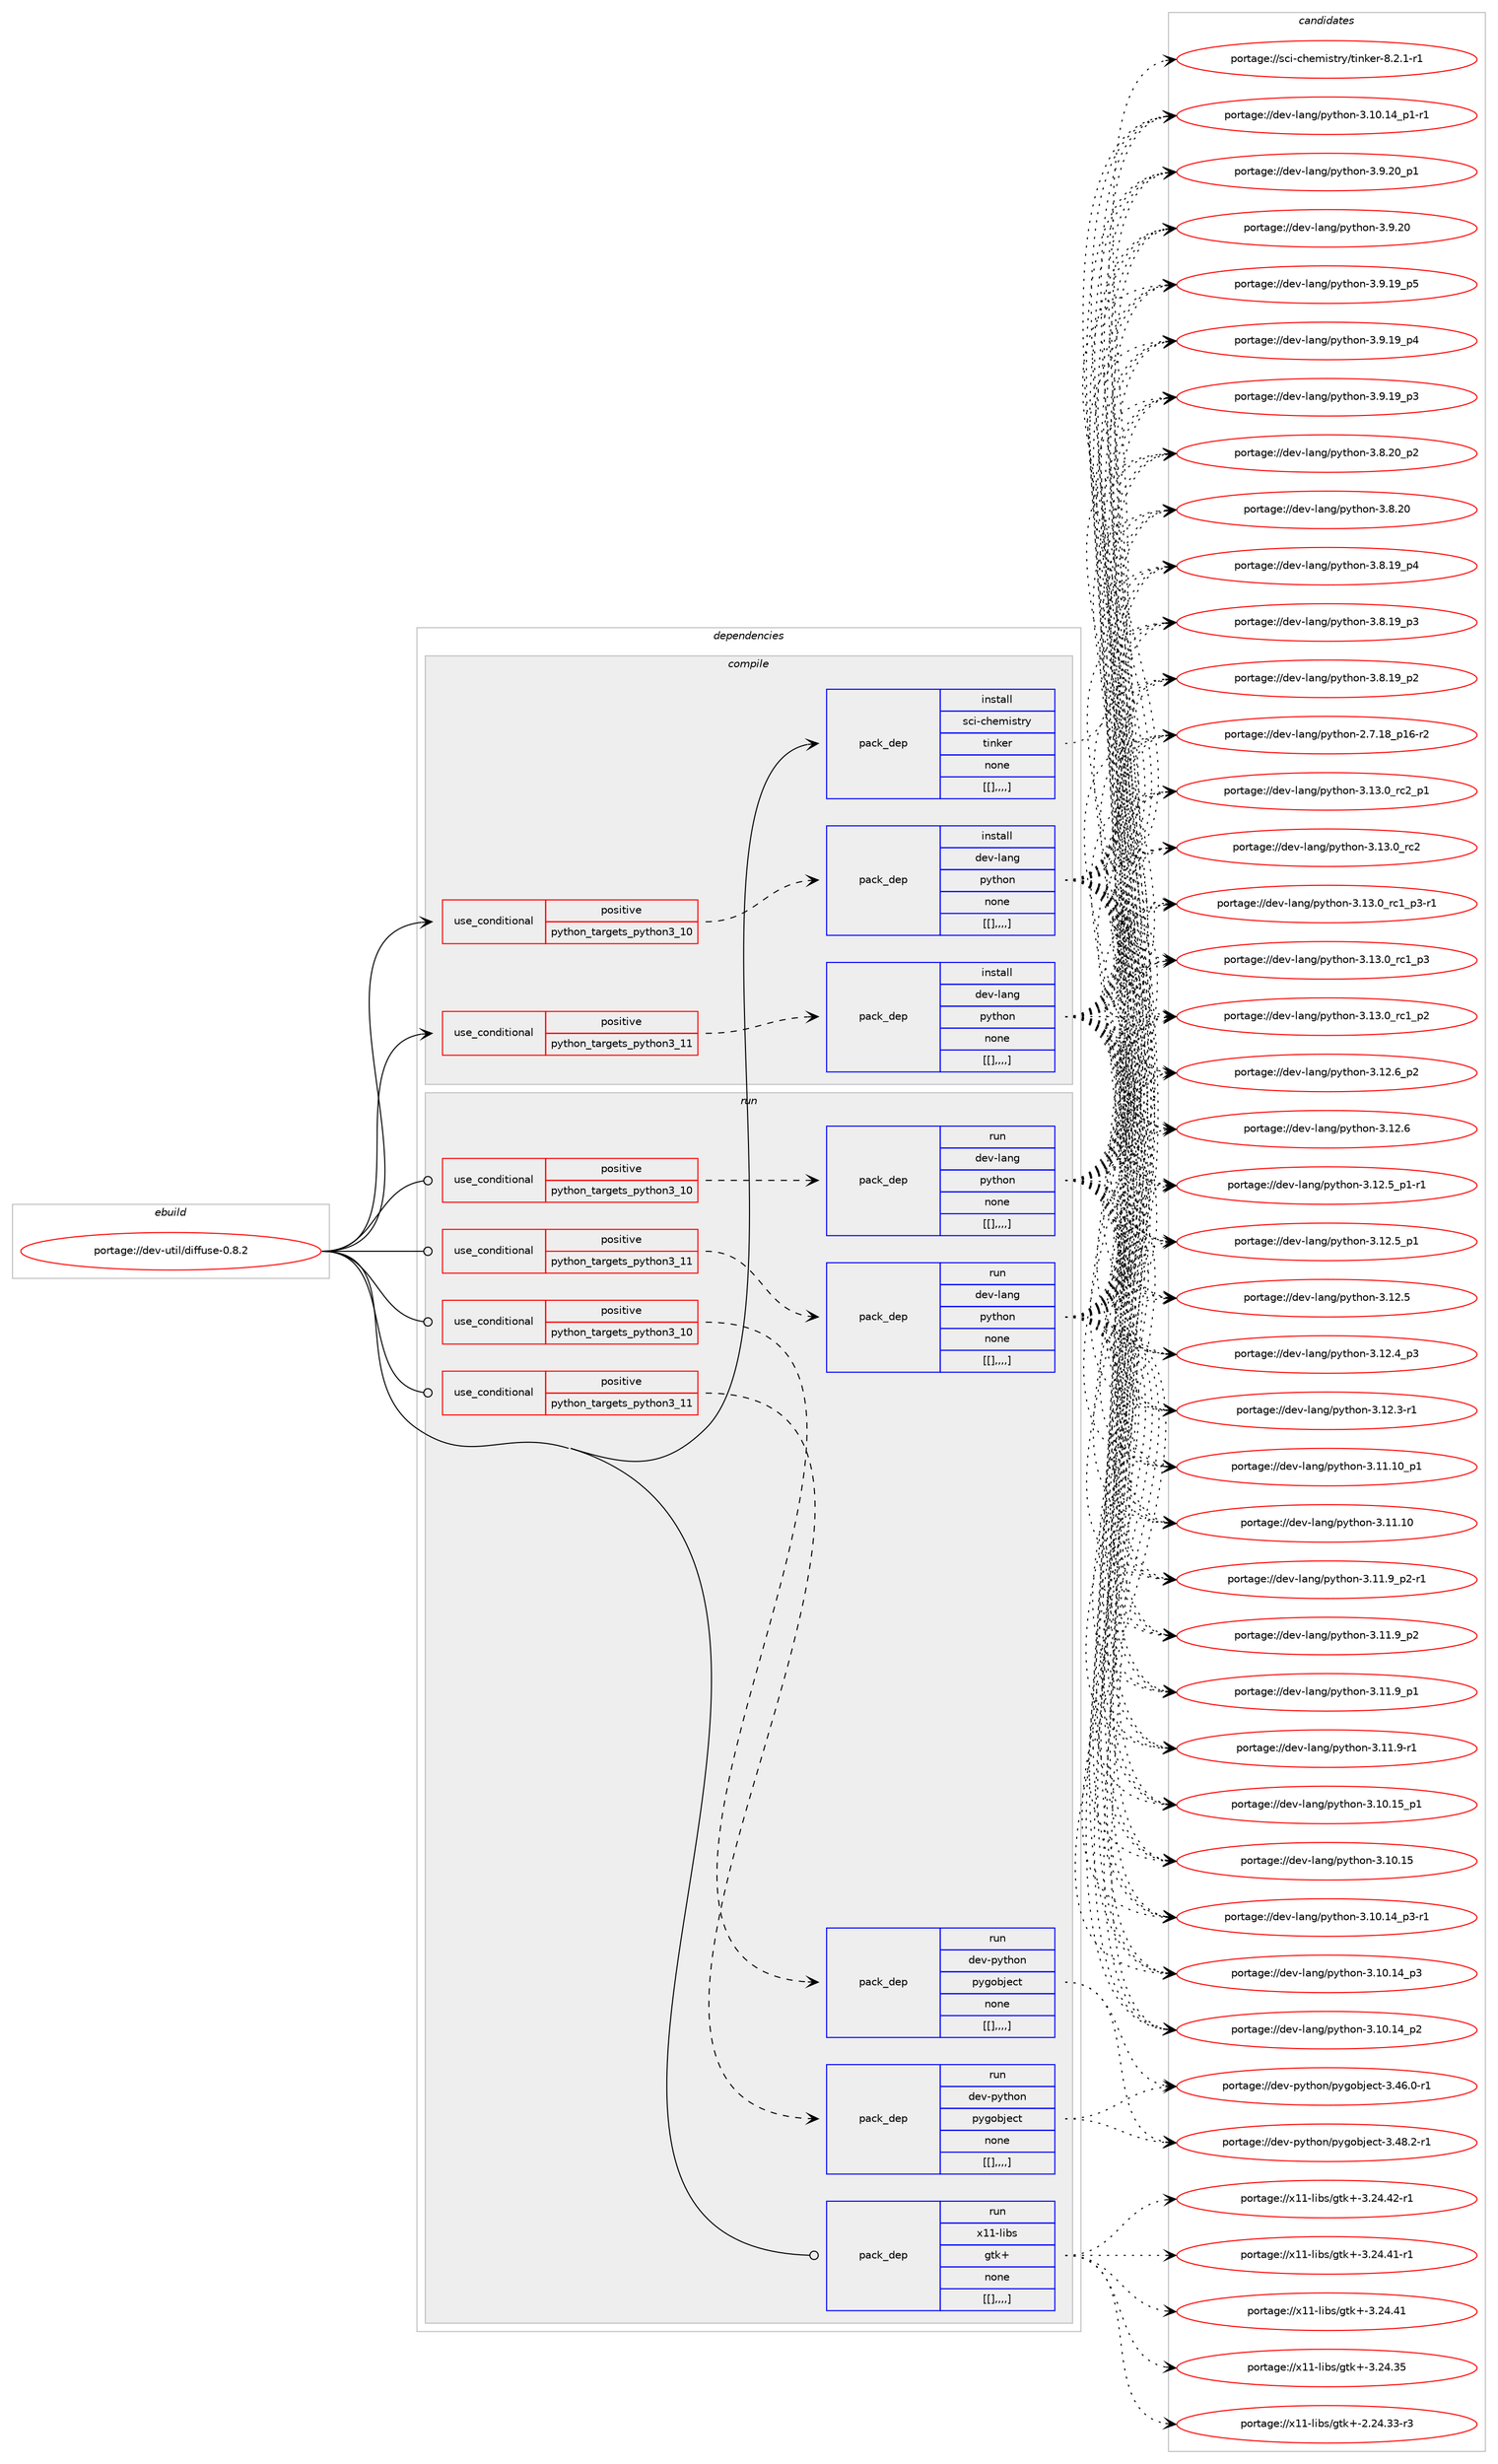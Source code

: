 digraph prolog {

# *************
# Graph options
# *************

newrank=true;
concentrate=true;
compound=true;
graph [rankdir=LR,fontname=Helvetica,fontsize=10,ranksep=1.5];#, ranksep=2.5, nodesep=0.2];
edge  [arrowhead=vee];
node  [fontname=Helvetica,fontsize=10];

# **********
# The ebuild
# **********

subgraph cluster_leftcol {
color=gray;
label=<<i>ebuild</i>>;
id [label="portage://dev-util/diffuse-0.8.2", color=red, width=4, href="../dev-util/diffuse-0.8.2.svg"];
}

# ****************
# The dependencies
# ****************

subgraph cluster_midcol {
color=gray;
label=<<i>dependencies</i>>;
subgraph cluster_compile {
fillcolor="#eeeeee";
style=filled;
label=<<i>compile</i>>;
subgraph cond62919 {
dependency219249 [label=<<TABLE BORDER="0" CELLBORDER="1" CELLSPACING="0" CELLPADDING="4"><TR><TD ROWSPAN="3" CELLPADDING="10">use_conditional</TD></TR><TR><TD>positive</TD></TR><TR><TD>python_targets_python3_10</TD></TR></TABLE>>, shape=none, color=red];
subgraph pack154927 {
dependency219250 [label=<<TABLE BORDER="0" CELLBORDER="1" CELLSPACING="0" CELLPADDING="4" WIDTH="220"><TR><TD ROWSPAN="6" CELLPADDING="30">pack_dep</TD></TR><TR><TD WIDTH="110">install</TD></TR><TR><TD>dev-lang</TD></TR><TR><TD>python</TD></TR><TR><TD>none</TD></TR><TR><TD>[[],,,,]</TD></TR></TABLE>>, shape=none, color=blue];
}
dependency219249:e -> dependency219250:w [weight=20,style="dashed",arrowhead="vee"];
}
id:e -> dependency219249:w [weight=20,style="solid",arrowhead="vee"];
subgraph cond62920 {
dependency219251 [label=<<TABLE BORDER="0" CELLBORDER="1" CELLSPACING="0" CELLPADDING="4"><TR><TD ROWSPAN="3" CELLPADDING="10">use_conditional</TD></TR><TR><TD>positive</TD></TR><TR><TD>python_targets_python3_11</TD></TR></TABLE>>, shape=none, color=red];
subgraph pack154928 {
dependency219252 [label=<<TABLE BORDER="0" CELLBORDER="1" CELLSPACING="0" CELLPADDING="4" WIDTH="220"><TR><TD ROWSPAN="6" CELLPADDING="30">pack_dep</TD></TR><TR><TD WIDTH="110">install</TD></TR><TR><TD>dev-lang</TD></TR><TR><TD>python</TD></TR><TR><TD>none</TD></TR><TR><TD>[[],,,,]</TD></TR></TABLE>>, shape=none, color=blue];
}
dependency219251:e -> dependency219252:w [weight=20,style="dashed",arrowhead="vee"];
}
id:e -> dependency219251:w [weight=20,style="solid",arrowhead="vee"];
subgraph pack154929 {
dependency219253 [label=<<TABLE BORDER="0" CELLBORDER="1" CELLSPACING="0" CELLPADDING="4" WIDTH="220"><TR><TD ROWSPAN="6" CELLPADDING="30">pack_dep</TD></TR><TR><TD WIDTH="110">install</TD></TR><TR><TD>sci-chemistry</TD></TR><TR><TD>tinker</TD></TR><TR><TD>none</TD></TR><TR><TD>[[],,,,]</TD></TR></TABLE>>, shape=none, color=blue];
}
id:e -> dependency219253:w [weight=20,style="solid",arrowhead="vee"];
}
subgraph cluster_compileandrun {
fillcolor="#eeeeee";
style=filled;
label=<<i>compile and run</i>>;
}
subgraph cluster_run {
fillcolor="#eeeeee";
style=filled;
label=<<i>run</i>>;
subgraph cond62921 {
dependency219254 [label=<<TABLE BORDER="0" CELLBORDER="1" CELLSPACING="0" CELLPADDING="4"><TR><TD ROWSPAN="3" CELLPADDING="10">use_conditional</TD></TR><TR><TD>positive</TD></TR><TR><TD>python_targets_python3_10</TD></TR></TABLE>>, shape=none, color=red];
subgraph pack154930 {
dependency219255 [label=<<TABLE BORDER="0" CELLBORDER="1" CELLSPACING="0" CELLPADDING="4" WIDTH="220"><TR><TD ROWSPAN="6" CELLPADDING="30">pack_dep</TD></TR><TR><TD WIDTH="110">run</TD></TR><TR><TD>dev-lang</TD></TR><TR><TD>python</TD></TR><TR><TD>none</TD></TR><TR><TD>[[],,,,]</TD></TR></TABLE>>, shape=none, color=blue];
}
dependency219254:e -> dependency219255:w [weight=20,style="dashed",arrowhead="vee"];
}
id:e -> dependency219254:w [weight=20,style="solid",arrowhead="odot"];
subgraph cond62922 {
dependency219256 [label=<<TABLE BORDER="0" CELLBORDER="1" CELLSPACING="0" CELLPADDING="4"><TR><TD ROWSPAN="3" CELLPADDING="10">use_conditional</TD></TR><TR><TD>positive</TD></TR><TR><TD>python_targets_python3_10</TD></TR></TABLE>>, shape=none, color=red];
subgraph pack154931 {
dependency219257 [label=<<TABLE BORDER="0" CELLBORDER="1" CELLSPACING="0" CELLPADDING="4" WIDTH="220"><TR><TD ROWSPAN="6" CELLPADDING="30">pack_dep</TD></TR><TR><TD WIDTH="110">run</TD></TR><TR><TD>dev-python</TD></TR><TR><TD>pygobject</TD></TR><TR><TD>none</TD></TR><TR><TD>[[],,,,]</TD></TR></TABLE>>, shape=none, color=blue];
}
dependency219256:e -> dependency219257:w [weight=20,style="dashed",arrowhead="vee"];
}
id:e -> dependency219256:w [weight=20,style="solid",arrowhead="odot"];
subgraph cond62923 {
dependency219258 [label=<<TABLE BORDER="0" CELLBORDER="1" CELLSPACING="0" CELLPADDING="4"><TR><TD ROWSPAN="3" CELLPADDING="10">use_conditional</TD></TR><TR><TD>positive</TD></TR><TR><TD>python_targets_python3_11</TD></TR></TABLE>>, shape=none, color=red];
subgraph pack154932 {
dependency219259 [label=<<TABLE BORDER="0" CELLBORDER="1" CELLSPACING="0" CELLPADDING="4" WIDTH="220"><TR><TD ROWSPAN="6" CELLPADDING="30">pack_dep</TD></TR><TR><TD WIDTH="110">run</TD></TR><TR><TD>dev-lang</TD></TR><TR><TD>python</TD></TR><TR><TD>none</TD></TR><TR><TD>[[],,,,]</TD></TR></TABLE>>, shape=none, color=blue];
}
dependency219258:e -> dependency219259:w [weight=20,style="dashed",arrowhead="vee"];
}
id:e -> dependency219258:w [weight=20,style="solid",arrowhead="odot"];
subgraph cond62924 {
dependency219260 [label=<<TABLE BORDER="0" CELLBORDER="1" CELLSPACING="0" CELLPADDING="4"><TR><TD ROWSPAN="3" CELLPADDING="10">use_conditional</TD></TR><TR><TD>positive</TD></TR><TR><TD>python_targets_python3_11</TD></TR></TABLE>>, shape=none, color=red];
subgraph pack154933 {
dependency219261 [label=<<TABLE BORDER="0" CELLBORDER="1" CELLSPACING="0" CELLPADDING="4" WIDTH="220"><TR><TD ROWSPAN="6" CELLPADDING="30">pack_dep</TD></TR><TR><TD WIDTH="110">run</TD></TR><TR><TD>dev-python</TD></TR><TR><TD>pygobject</TD></TR><TR><TD>none</TD></TR><TR><TD>[[],,,,]</TD></TR></TABLE>>, shape=none, color=blue];
}
dependency219260:e -> dependency219261:w [weight=20,style="dashed",arrowhead="vee"];
}
id:e -> dependency219260:w [weight=20,style="solid",arrowhead="odot"];
subgraph pack154934 {
dependency219262 [label=<<TABLE BORDER="0" CELLBORDER="1" CELLSPACING="0" CELLPADDING="4" WIDTH="220"><TR><TD ROWSPAN="6" CELLPADDING="30">pack_dep</TD></TR><TR><TD WIDTH="110">run</TD></TR><TR><TD>x11-libs</TD></TR><TR><TD>gtk+</TD></TR><TR><TD>none</TD></TR><TR><TD>[[],,,,]</TD></TR></TABLE>>, shape=none, color=blue];
}
id:e -> dependency219262:w [weight=20,style="solid",arrowhead="odot"];
}
}

# **************
# The candidates
# **************

subgraph cluster_choices {
rank=same;
color=gray;
label=<<i>candidates</i>>;

subgraph choice154927 {
color=black;
nodesep=1;
choice100101118451089711010347112121116104111110455146495146489511499509511249 [label="portage://dev-lang/python-3.13.0_rc2_p1", color=red, width=4,href="../dev-lang/python-3.13.0_rc2_p1.svg"];
choice10010111845108971101034711212111610411111045514649514648951149950 [label="portage://dev-lang/python-3.13.0_rc2", color=red, width=4,href="../dev-lang/python-3.13.0_rc2.svg"];
choice1001011184510897110103471121211161041111104551464951464895114994995112514511449 [label="portage://dev-lang/python-3.13.0_rc1_p3-r1", color=red, width=4,href="../dev-lang/python-3.13.0_rc1_p3-r1.svg"];
choice100101118451089711010347112121116104111110455146495146489511499499511251 [label="portage://dev-lang/python-3.13.0_rc1_p3", color=red, width=4,href="../dev-lang/python-3.13.0_rc1_p3.svg"];
choice100101118451089711010347112121116104111110455146495146489511499499511250 [label="portage://dev-lang/python-3.13.0_rc1_p2", color=red, width=4,href="../dev-lang/python-3.13.0_rc1_p2.svg"];
choice100101118451089711010347112121116104111110455146495046549511250 [label="portage://dev-lang/python-3.12.6_p2", color=red, width=4,href="../dev-lang/python-3.12.6_p2.svg"];
choice10010111845108971101034711212111610411111045514649504654 [label="portage://dev-lang/python-3.12.6", color=red, width=4,href="../dev-lang/python-3.12.6.svg"];
choice1001011184510897110103471121211161041111104551464950465395112494511449 [label="portage://dev-lang/python-3.12.5_p1-r1", color=red, width=4,href="../dev-lang/python-3.12.5_p1-r1.svg"];
choice100101118451089711010347112121116104111110455146495046539511249 [label="portage://dev-lang/python-3.12.5_p1", color=red, width=4,href="../dev-lang/python-3.12.5_p1.svg"];
choice10010111845108971101034711212111610411111045514649504653 [label="portage://dev-lang/python-3.12.5", color=red, width=4,href="../dev-lang/python-3.12.5.svg"];
choice100101118451089711010347112121116104111110455146495046529511251 [label="portage://dev-lang/python-3.12.4_p3", color=red, width=4,href="../dev-lang/python-3.12.4_p3.svg"];
choice100101118451089711010347112121116104111110455146495046514511449 [label="portage://dev-lang/python-3.12.3-r1", color=red, width=4,href="../dev-lang/python-3.12.3-r1.svg"];
choice10010111845108971101034711212111610411111045514649494649489511249 [label="portage://dev-lang/python-3.11.10_p1", color=red, width=4,href="../dev-lang/python-3.11.10_p1.svg"];
choice1001011184510897110103471121211161041111104551464949464948 [label="portage://dev-lang/python-3.11.10", color=red, width=4,href="../dev-lang/python-3.11.10.svg"];
choice1001011184510897110103471121211161041111104551464949465795112504511449 [label="portage://dev-lang/python-3.11.9_p2-r1", color=red, width=4,href="../dev-lang/python-3.11.9_p2-r1.svg"];
choice100101118451089711010347112121116104111110455146494946579511250 [label="portage://dev-lang/python-3.11.9_p2", color=red, width=4,href="../dev-lang/python-3.11.9_p2.svg"];
choice100101118451089711010347112121116104111110455146494946579511249 [label="portage://dev-lang/python-3.11.9_p1", color=red, width=4,href="../dev-lang/python-3.11.9_p1.svg"];
choice100101118451089711010347112121116104111110455146494946574511449 [label="portage://dev-lang/python-3.11.9-r1", color=red, width=4,href="../dev-lang/python-3.11.9-r1.svg"];
choice10010111845108971101034711212111610411111045514649484649539511249 [label="portage://dev-lang/python-3.10.15_p1", color=red, width=4,href="../dev-lang/python-3.10.15_p1.svg"];
choice1001011184510897110103471121211161041111104551464948464953 [label="portage://dev-lang/python-3.10.15", color=red, width=4,href="../dev-lang/python-3.10.15.svg"];
choice100101118451089711010347112121116104111110455146494846495295112514511449 [label="portage://dev-lang/python-3.10.14_p3-r1", color=red, width=4,href="../dev-lang/python-3.10.14_p3-r1.svg"];
choice10010111845108971101034711212111610411111045514649484649529511251 [label="portage://dev-lang/python-3.10.14_p3", color=red, width=4,href="../dev-lang/python-3.10.14_p3.svg"];
choice10010111845108971101034711212111610411111045514649484649529511250 [label="portage://dev-lang/python-3.10.14_p2", color=red, width=4,href="../dev-lang/python-3.10.14_p2.svg"];
choice100101118451089711010347112121116104111110455146494846495295112494511449 [label="portage://dev-lang/python-3.10.14_p1-r1", color=red, width=4,href="../dev-lang/python-3.10.14_p1-r1.svg"];
choice100101118451089711010347112121116104111110455146574650489511249 [label="portage://dev-lang/python-3.9.20_p1", color=red, width=4,href="../dev-lang/python-3.9.20_p1.svg"];
choice10010111845108971101034711212111610411111045514657465048 [label="portage://dev-lang/python-3.9.20", color=red, width=4,href="../dev-lang/python-3.9.20.svg"];
choice100101118451089711010347112121116104111110455146574649579511253 [label="portage://dev-lang/python-3.9.19_p5", color=red, width=4,href="../dev-lang/python-3.9.19_p5.svg"];
choice100101118451089711010347112121116104111110455146574649579511252 [label="portage://dev-lang/python-3.9.19_p4", color=red, width=4,href="../dev-lang/python-3.9.19_p4.svg"];
choice100101118451089711010347112121116104111110455146574649579511251 [label="portage://dev-lang/python-3.9.19_p3", color=red, width=4,href="../dev-lang/python-3.9.19_p3.svg"];
choice100101118451089711010347112121116104111110455146564650489511250 [label="portage://dev-lang/python-3.8.20_p2", color=red, width=4,href="../dev-lang/python-3.8.20_p2.svg"];
choice10010111845108971101034711212111610411111045514656465048 [label="portage://dev-lang/python-3.8.20", color=red, width=4,href="../dev-lang/python-3.8.20.svg"];
choice100101118451089711010347112121116104111110455146564649579511252 [label="portage://dev-lang/python-3.8.19_p4", color=red, width=4,href="../dev-lang/python-3.8.19_p4.svg"];
choice100101118451089711010347112121116104111110455146564649579511251 [label="portage://dev-lang/python-3.8.19_p3", color=red, width=4,href="../dev-lang/python-3.8.19_p3.svg"];
choice100101118451089711010347112121116104111110455146564649579511250 [label="portage://dev-lang/python-3.8.19_p2", color=red, width=4,href="../dev-lang/python-3.8.19_p2.svg"];
choice100101118451089711010347112121116104111110455046554649569511249544511450 [label="portage://dev-lang/python-2.7.18_p16-r2", color=red, width=4,href="../dev-lang/python-2.7.18_p16-r2.svg"];
dependency219250:e -> choice100101118451089711010347112121116104111110455146495146489511499509511249:w [style=dotted,weight="100"];
dependency219250:e -> choice10010111845108971101034711212111610411111045514649514648951149950:w [style=dotted,weight="100"];
dependency219250:e -> choice1001011184510897110103471121211161041111104551464951464895114994995112514511449:w [style=dotted,weight="100"];
dependency219250:e -> choice100101118451089711010347112121116104111110455146495146489511499499511251:w [style=dotted,weight="100"];
dependency219250:e -> choice100101118451089711010347112121116104111110455146495146489511499499511250:w [style=dotted,weight="100"];
dependency219250:e -> choice100101118451089711010347112121116104111110455146495046549511250:w [style=dotted,weight="100"];
dependency219250:e -> choice10010111845108971101034711212111610411111045514649504654:w [style=dotted,weight="100"];
dependency219250:e -> choice1001011184510897110103471121211161041111104551464950465395112494511449:w [style=dotted,weight="100"];
dependency219250:e -> choice100101118451089711010347112121116104111110455146495046539511249:w [style=dotted,weight="100"];
dependency219250:e -> choice10010111845108971101034711212111610411111045514649504653:w [style=dotted,weight="100"];
dependency219250:e -> choice100101118451089711010347112121116104111110455146495046529511251:w [style=dotted,weight="100"];
dependency219250:e -> choice100101118451089711010347112121116104111110455146495046514511449:w [style=dotted,weight="100"];
dependency219250:e -> choice10010111845108971101034711212111610411111045514649494649489511249:w [style=dotted,weight="100"];
dependency219250:e -> choice1001011184510897110103471121211161041111104551464949464948:w [style=dotted,weight="100"];
dependency219250:e -> choice1001011184510897110103471121211161041111104551464949465795112504511449:w [style=dotted,weight="100"];
dependency219250:e -> choice100101118451089711010347112121116104111110455146494946579511250:w [style=dotted,weight="100"];
dependency219250:e -> choice100101118451089711010347112121116104111110455146494946579511249:w [style=dotted,weight="100"];
dependency219250:e -> choice100101118451089711010347112121116104111110455146494946574511449:w [style=dotted,weight="100"];
dependency219250:e -> choice10010111845108971101034711212111610411111045514649484649539511249:w [style=dotted,weight="100"];
dependency219250:e -> choice1001011184510897110103471121211161041111104551464948464953:w [style=dotted,weight="100"];
dependency219250:e -> choice100101118451089711010347112121116104111110455146494846495295112514511449:w [style=dotted,weight="100"];
dependency219250:e -> choice10010111845108971101034711212111610411111045514649484649529511251:w [style=dotted,weight="100"];
dependency219250:e -> choice10010111845108971101034711212111610411111045514649484649529511250:w [style=dotted,weight="100"];
dependency219250:e -> choice100101118451089711010347112121116104111110455146494846495295112494511449:w [style=dotted,weight="100"];
dependency219250:e -> choice100101118451089711010347112121116104111110455146574650489511249:w [style=dotted,weight="100"];
dependency219250:e -> choice10010111845108971101034711212111610411111045514657465048:w [style=dotted,weight="100"];
dependency219250:e -> choice100101118451089711010347112121116104111110455146574649579511253:w [style=dotted,weight="100"];
dependency219250:e -> choice100101118451089711010347112121116104111110455146574649579511252:w [style=dotted,weight="100"];
dependency219250:e -> choice100101118451089711010347112121116104111110455146574649579511251:w [style=dotted,weight="100"];
dependency219250:e -> choice100101118451089711010347112121116104111110455146564650489511250:w [style=dotted,weight="100"];
dependency219250:e -> choice10010111845108971101034711212111610411111045514656465048:w [style=dotted,weight="100"];
dependency219250:e -> choice100101118451089711010347112121116104111110455146564649579511252:w [style=dotted,weight="100"];
dependency219250:e -> choice100101118451089711010347112121116104111110455146564649579511251:w [style=dotted,weight="100"];
dependency219250:e -> choice100101118451089711010347112121116104111110455146564649579511250:w [style=dotted,weight="100"];
dependency219250:e -> choice100101118451089711010347112121116104111110455046554649569511249544511450:w [style=dotted,weight="100"];
}
subgraph choice154928 {
color=black;
nodesep=1;
choice100101118451089711010347112121116104111110455146495146489511499509511249 [label="portage://dev-lang/python-3.13.0_rc2_p1", color=red, width=4,href="../dev-lang/python-3.13.0_rc2_p1.svg"];
choice10010111845108971101034711212111610411111045514649514648951149950 [label="portage://dev-lang/python-3.13.0_rc2", color=red, width=4,href="../dev-lang/python-3.13.0_rc2.svg"];
choice1001011184510897110103471121211161041111104551464951464895114994995112514511449 [label="portage://dev-lang/python-3.13.0_rc1_p3-r1", color=red, width=4,href="../dev-lang/python-3.13.0_rc1_p3-r1.svg"];
choice100101118451089711010347112121116104111110455146495146489511499499511251 [label="portage://dev-lang/python-3.13.0_rc1_p3", color=red, width=4,href="../dev-lang/python-3.13.0_rc1_p3.svg"];
choice100101118451089711010347112121116104111110455146495146489511499499511250 [label="portage://dev-lang/python-3.13.0_rc1_p2", color=red, width=4,href="../dev-lang/python-3.13.0_rc1_p2.svg"];
choice100101118451089711010347112121116104111110455146495046549511250 [label="portage://dev-lang/python-3.12.6_p2", color=red, width=4,href="../dev-lang/python-3.12.6_p2.svg"];
choice10010111845108971101034711212111610411111045514649504654 [label="portage://dev-lang/python-3.12.6", color=red, width=4,href="../dev-lang/python-3.12.6.svg"];
choice1001011184510897110103471121211161041111104551464950465395112494511449 [label="portage://dev-lang/python-3.12.5_p1-r1", color=red, width=4,href="../dev-lang/python-3.12.5_p1-r1.svg"];
choice100101118451089711010347112121116104111110455146495046539511249 [label="portage://dev-lang/python-3.12.5_p1", color=red, width=4,href="../dev-lang/python-3.12.5_p1.svg"];
choice10010111845108971101034711212111610411111045514649504653 [label="portage://dev-lang/python-3.12.5", color=red, width=4,href="../dev-lang/python-3.12.5.svg"];
choice100101118451089711010347112121116104111110455146495046529511251 [label="portage://dev-lang/python-3.12.4_p3", color=red, width=4,href="../dev-lang/python-3.12.4_p3.svg"];
choice100101118451089711010347112121116104111110455146495046514511449 [label="portage://dev-lang/python-3.12.3-r1", color=red, width=4,href="../dev-lang/python-3.12.3-r1.svg"];
choice10010111845108971101034711212111610411111045514649494649489511249 [label="portage://dev-lang/python-3.11.10_p1", color=red, width=4,href="../dev-lang/python-3.11.10_p1.svg"];
choice1001011184510897110103471121211161041111104551464949464948 [label="portage://dev-lang/python-3.11.10", color=red, width=4,href="../dev-lang/python-3.11.10.svg"];
choice1001011184510897110103471121211161041111104551464949465795112504511449 [label="portage://dev-lang/python-3.11.9_p2-r1", color=red, width=4,href="../dev-lang/python-3.11.9_p2-r1.svg"];
choice100101118451089711010347112121116104111110455146494946579511250 [label="portage://dev-lang/python-3.11.9_p2", color=red, width=4,href="../dev-lang/python-3.11.9_p2.svg"];
choice100101118451089711010347112121116104111110455146494946579511249 [label="portage://dev-lang/python-3.11.9_p1", color=red, width=4,href="../dev-lang/python-3.11.9_p1.svg"];
choice100101118451089711010347112121116104111110455146494946574511449 [label="portage://dev-lang/python-3.11.9-r1", color=red, width=4,href="../dev-lang/python-3.11.9-r1.svg"];
choice10010111845108971101034711212111610411111045514649484649539511249 [label="portage://dev-lang/python-3.10.15_p1", color=red, width=4,href="../dev-lang/python-3.10.15_p1.svg"];
choice1001011184510897110103471121211161041111104551464948464953 [label="portage://dev-lang/python-3.10.15", color=red, width=4,href="../dev-lang/python-3.10.15.svg"];
choice100101118451089711010347112121116104111110455146494846495295112514511449 [label="portage://dev-lang/python-3.10.14_p3-r1", color=red, width=4,href="../dev-lang/python-3.10.14_p3-r1.svg"];
choice10010111845108971101034711212111610411111045514649484649529511251 [label="portage://dev-lang/python-3.10.14_p3", color=red, width=4,href="../dev-lang/python-3.10.14_p3.svg"];
choice10010111845108971101034711212111610411111045514649484649529511250 [label="portage://dev-lang/python-3.10.14_p2", color=red, width=4,href="../dev-lang/python-3.10.14_p2.svg"];
choice100101118451089711010347112121116104111110455146494846495295112494511449 [label="portage://dev-lang/python-3.10.14_p1-r1", color=red, width=4,href="../dev-lang/python-3.10.14_p1-r1.svg"];
choice100101118451089711010347112121116104111110455146574650489511249 [label="portage://dev-lang/python-3.9.20_p1", color=red, width=4,href="../dev-lang/python-3.9.20_p1.svg"];
choice10010111845108971101034711212111610411111045514657465048 [label="portage://dev-lang/python-3.9.20", color=red, width=4,href="../dev-lang/python-3.9.20.svg"];
choice100101118451089711010347112121116104111110455146574649579511253 [label="portage://dev-lang/python-3.9.19_p5", color=red, width=4,href="../dev-lang/python-3.9.19_p5.svg"];
choice100101118451089711010347112121116104111110455146574649579511252 [label="portage://dev-lang/python-3.9.19_p4", color=red, width=4,href="../dev-lang/python-3.9.19_p4.svg"];
choice100101118451089711010347112121116104111110455146574649579511251 [label="portage://dev-lang/python-3.9.19_p3", color=red, width=4,href="../dev-lang/python-3.9.19_p3.svg"];
choice100101118451089711010347112121116104111110455146564650489511250 [label="portage://dev-lang/python-3.8.20_p2", color=red, width=4,href="../dev-lang/python-3.8.20_p2.svg"];
choice10010111845108971101034711212111610411111045514656465048 [label="portage://dev-lang/python-3.8.20", color=red, width=4,href="../dev-lang/python-3.8.20.svg"];
choice100101118451089711010347112121116104111110455146564649579511252 [label="portage://dev-lang/python-3.8.19_p4", color=red, width=4,href="../dev-lang/python-3.8.19_p4.svg"];
choice100101118451089711010347112121116104111110455146564649579511251 [label="portage://dev-lang/python-3.8.19_p3", color=red, width=4,href="../dev-lang/python-3.8.19_p3.svg"];
choice100101118451089711010347112121116104111110455146564649579511250 [label="portage://dev-lang/python-3.8.19_p2", color=red, width=4,href="../dev-lang/python-3.8.19_p2.svg"];
choice100101118451089711010347112121116104111110455046554649569511249544511450 [label="portage://dev-lang/python-2.7.18_p16-r2", color=red, width=4,href="../dev-lang/python-2.7.18_p16-r2.svg"];
dependency219252:e -> choice100101118451089711010347112121116104111110455146495146489511499509511249:w [style=dotted,weight="100"];
dependency219252:e -> choice10010111845108971101034711212111610411111045514649514648951149950:w [style=dotted,weight="100"];
dependency219252:e -> choice1001011184510897110103471121211161041111104551464951464895114994995112514511449:w [style=dotted,weight="100"];
dependency219252:e -> choice100101118451089711010347112121116104111110455146495146489511499499511251:w [style=dotted,weight="100"];
dependency219252:e -> choice100101118451089711010347112121116104111110455146495146489511499499511250:w [style=dotted,weight="100"];
dependency219252:e -> choice100101118451089711010347112121116104111110455146495046549511250:w [style=dotted,weight="100"];
dependency219252:e -> choice10010111845108971101034711212111610411111045514649504654:w [style=dotted,weight="100"];
dependency219252:e -> choice1001011184510897110103471121211161041111104551464950465395112494511449:w [style=dotted,weight="100"];
dependency219252:e -> choice100101118451089711010347112121116104111110455146495046539511249:w [style=dotted,weight="100"];
dependency219252:e -> choice10010111845108971101034711212111610411111045514649504653:w [style=dotted,weight="100"];
dependency219252:e -> choice100101118451089711010347112121116104111110455146495046529511251:w [style=dotted,weight="100"];
dependency219252:e -> choice100101118451089711010347112121116104111110455146495046514511449:w [style=dotted,weight="100"];
dependency219252:e -> choice10010111845108971101034711212111610411111045514649494649489511249:w [style=dotted,weight="100"];
dependency219252:e -> choice1001011184510897110103471121211161041111104551464949464948:w [style=dotted,weight="100"];
dependency219252:e -> choice1001011184510897110103471121211161041111104551464949465795112504511449:w [style=dotted,weight="100"];
dependency219252:e -> choice100101118451089711010347112121116104111110455146494946579511250:w [style=dotted,weight="100"];
dependency219252:e -> choice100101118451089711010347112121116104111110455146494946579511249:w [style=dotted,weight="100"];
dependency219252:e -> choice100101118451089711010347112121116104111110455146494946574511449:w [style=dotted,weight="100"];
dependency219252:e -> choice10010111845108971101034711212111610411111045514649484649539511249:w [style=dotted,weight="100"];
dependency219252:e -> choice1001011184510897110103471121211161041111104551464948464953:w [style=dotted,weight="100"];
dependency219252:e -> choice100101118451089711010347112121116104111110455146494846495295112514511449:w [style=dotted,weight="100"];
dependency219252:e -> choice10010111845108971101034711212111610411111045514649484649529511251:w [style=dotted,weight="100"];
dependency219252:e -> choice10010111845108971101034711212111610411111045514649484649529511250:w [style=dotted,weight="100"];
dependency219252:e -> choice100101118451089711010347112121116104111110455146494846495295112494511449:w [style=dotted,weight="100"];
dependency219252:e -> choice100101118451089711010347112121116104111110455146574650489511249:w [style=dotted,weight="100"];
dependency219252:e -> choice10010111845108971101034711212111610411111045514657465048:w [style=dotted,weight="100"];
dependency219252:e -> choice100101118451089711010347112121116104111110455146574649579511253:w [style=dotted,weight="100"];
dependency219252:e -> choice100101118451089711010347112121116104111110455146574649579511252:w [style=dotted,weight="100"];
dependency219252:e -> choice100101118451089711010347112121116104111110455146574649579511251:w [style=dotted,weight="100"];
dependency219252:e -> choice100101118451089711010347112121116104111110455146564650489511250:w [style=dotted,weight="100"];
dependency219252:e -> choice10010111845108971101034711212111610411111045514656465048:w [style=dotted,weight="100"];
dependency219252:e -> choice100101118451089711010347112121116104111110455146564649579511252:w [style=dotted,weight="100"];
dependency219252:e -> choice100101118451089711010347112121116104111110455146564649579511251:w [style=dotted,weight="100"];
dependency219252:e -> choice100101118451089711010347112121116104111110455146564649579511250:w [style=dotted,weight="100"];
dependency219252:e -> choice100101118451089711010347112121116104111110455046554649569511249544511450:w [style=dotted,weight="100"];
}
subgraph choice154929 {
color=black;
nodesep=1;
choice115991054599104101109105115116114121471161051101071011144556465046494511449 [label="portage://sci-chemistry/tinker-8.2.1-r1", color=red, width=4,href="../sci-chemistry/tinker-8.2.1-r1.svg"];
dependency219253:e -> choice115991054599104101109105115116114121471161051101071011144556465046494511449:w [style=dotted,weight="100"];
}
subgraph choice154930 {
color=black;
nodesep=1;
choice100101118451089711010347112121116104111110455146495146489511499509511249 [label="portage://dev-lang/python-3.13.0_rc2_p1", color=red, width=4,href="../dev-lang/python-3.13.0_rc2_p1.svg"];
choice10010111845108971101034711212111610411111045514649514648951149950 [label="portage://dev-lang/python-3.13.0_rc2", color=red, width=4,href="../dev-lang/python-3.13.0_rc2.svg"];
choice1001011184510897110103471121211161041111104551464951464895114994995112514511449 [label="portage://dev-lang/python-3.13.0_rc1_p3-r1", color=red, width=4,href="../dev-lang/python-3.13.0_rc1_p3-r1.svg"];
choice100101118451089711010347112121116104111110455146495146489511499499511251 [label="portage://dev-lang/python-3.13.0_rc1_p3", color=red, width=4,href="../dev-lang/python-3.13.0_rc1_p3.svg"];
choice100101118451089711010347112121116104111110455146495146489511499499511250 [label="portage://dev-lang/python-3.13.0_rc1_p2", color=red, width=4,href="../dev-lang/python-3.13.0_rc1_p2.svg"];
choice100101118451089711010347112121116104111110455146495046549511250 [label="portage://dev-lang/python-3.12.6_p2", color=red, width=4,href="../dev-lang/python-3.12.6_p2.svg"];
choice10010111845108971101034711212111610411111045514649504654 [label="portage://dev-lang/python-3.12.6", color=red, width=4,href="../dev-lang/python-3.12.6.svg"];
choice1001011184510897110103471121211161041111104551464950465395112494511449 [label="portage://dev-lang/python-3.12.5_p1-r1", color=red, width=4,href="../dev-lang/python-3.12.5_p1-r1.svg"];
choice100101118451089711010347112121116104111110455146495046539511249 [label="portage://dev-lang/python-3.12.5_p1", color=red, width=4,href="../dev-lang/python-3.12.5_p1.svg"];
choice10010111845108971101034711212111610411111045514649504653 [label="portage://dev-lang/python-3.12.5", color=red, width=4,href="../dev-lang/python-3.12.5.svg"];
choice100101118451089711010347112121116104111110455146495046529511251 [label="portage://dev-lang/python-3.12.4_p3", color=red, width=4,href="../dev-lang/python-3.12.4_p3.svg"];
choice100101118451089711010347112121116104111110455146495046514511449 [label="portage://dev-lang/python-3.12.3-r1", color=red, width=4,href="../dev-lang/python-3.12.3-r1.svg"];
choice10010111845108971101034711212111610411111045514649494649489511249 [label="portage://dev-lang/python-3.11.10_p1", color=red, width=4,href="../dev-lang/python-3.11.10_p1.svg"];
choice1001011184510897110103471121211161041111104551464949464948 [label="portage://dev-lang/python-3.11.10", color=red, width=4,href="../dev-lang/python-3.11.10.svg"];
choice1001011184510897110103471121211161041111104551464949465795112504511449 [label="portage://dev-lang/python-3.11.9_p2-r1", color=red, width=4,href="../dev-lang/python-3.11.9_p2-r1.svg"];
choice100101118451089711010347112121116104111110455146494946579511250 [label="portage://dev-lang/python-3.11.9_p2", color=red, width=4,href="../dev-lang/python-3.11.9_p2.svg"];
choice100101118451089711010347112121116104111110455146494946579511249 [label="portage://dev-lang/python-3.11.9_p1", color=red, width=4,href="../dev-lang/python-3.11.9_p1.svg"];
choice100101118451089711010347112121116104111110455146494946574511449 [label="portage://dev-lang/python-3.11.9-r1", color=red, width=4,href="../dev-lang/python-3.11.9-r1.svg"];
choice10010111845108971101034711212111610411111045514649484649539511249 [label="portage://dev-lang/python-3.10.15_p1", color=red, width=4,href="../dev-lang/python-3.10.15_p1.svg"];
choice1001011184510897110103471121211161041111104551464948464953 [label="portage://dev-lang/python-3.10.15", color=red, width=4,href="../dev-lang/python-3.10.15.svg"];
choice100101118451089711010347112121116104111110455146494846495295112514511449 [label="portage://dev-lang/python-3.10.14_p3-r1", color=red, width=4,href="../dev-lang/python-3.10.14_p3-r1.svg"];
choice10010111845108971101034711212111610411111045514649484649529511251 [label="portage://dev-lang/python-3.10.14_p3", color=red, width=4,href="../dev-lang/python-3.10.14_p3.svg"];
choice10010111845108971101034711212111610411111045514649484649529511250 [label="portage://dev-lang/python-3.10.14_p2", color=red, width=4,href="../dev-lang/python-3.10.14_p2.svg"];
choice100101118451089711010347112121116104111110455146494846495295112494511449 [label="portage://dev-lang/python-3.10.14_p1-r1", color=red, width=4,href="../dev-lang/python-3.10.14_p1-r1.svg"];
choice100101118451089711010347112121116104111110455146574650489511249 [label="portage://dev-lang/python-3.9.20_p1", color=red, width=4,href="../dev-lang/python-3.9.20_p1.svg"];
choice10010111845108971101034711212111610411111045514657465048 [label="portage://dev-lang/python-3.9.20", color=red, width=4,href="../dev-lang/python-3.9.20.svg"];
choice100101118451089711010347112121116104111110455146574649579511253 [label="portage://dev-lang/python-3.9.19_p5", color=red, width=4,href="../dev-lang/python-3.9.19_p5.svg"];
choice100101118451089711010347112121116104111110455146574649579511252 [label="portage://dev-lang/python-3.9.19_p4", color=red, width=4,href="../dev-lang/python-3.9.19_p4.svg"];
choice100101118451089711010347112121116104111110455146574649579511251 [label="portage://dev-lang/python-3.9.19_p3", color=red, width=4,href="../dev-lang/python-3.9.19_p3.svg"];
choice100101118451089711010347112121116104111110455146564650489511250 [label="portage://dev-lang/python-3.8.20_p2", color=red, width=4,href="../dev-lang/python-3.8.20_p2.svg"];
choice10010111845108971101034711212111610411111045514656465048 [label="portage://dev-lang/python-3.8.20", color=red, width=4,href="../dev-lang/python-3.8.20.svg"];
choice100101118451089711010347112121116104111110455146564649579511252 [label="portage://dev-lang/python-3.8.19_p4", color=red, width=4,href="../dev-lang/python-3.8.19_p4.svg"];
choice100101118451089711010347112121116104111110455146564649579511251 [label="portage://dev-lang/python-3.8.19_p3", color=red, width=4,href="../dev-lang/python-3.8.19_p3.svg"];
choice100101118451089711010347112121116104111110455146564649579511250 [label="portage://dev-lang/python-3.8.19_p2", color=red, width=4,href="../dev-lang/python-3.8.19_p2.svg"];
choice100101118451089711010347112121116104111110455046554649569511249544511450 [label="portage://dev-lang/python-2.7.18_p16-r2", color=red, width=4,href="../dev-lang/python-2.7.18_p16-r2.svg"];
dependency219255:e -> choice100101118451089711010347112121116104111110455146495146489511499509511249:w [style=dotted,weight="100"];
dependency219255:e -> choice10010111845108971101034711212111610411111045514649514648951149950:w [style=dotted,weight="100"];
dependency219255:e -> choice1001011184510897110103471121211161041111104551464951464895114994995112514511449:w [style=dotted,weight="100"];
dependency219255:e -> choice100101118451089711010347112121116104111110455146495146489511499499511251:w [style=dotted,weight="100"];
dependency219255:e -> choice100101118451089711010347112121116104111110455146495146489511499499511250:w [style=dotted,weight="100"];
dependency219255:e -> choice100101118451089711010347112121116104111110455146495046549511250:w [style=dotted,weight="100"];
dependency219255:e -> choice10010111845108971101034711212111610411111045514649504654:w [style=dotted,weight="100"];
dependency219255:e -> choice1001011184510897110103471121211161041111104551464950465395112494511449:w [style=dotted,weight="100"];
dependency219255:e -> choice100101118451089711010347112121116104111110455146495046539511249:w [style=dotted,weight="100"];
dependency219255:e -> choice10010111845108971101034711212111610411111045514649504653:w [style=dotted,weight="100"];
dependency219255:e -> choice100101118451089711010347112121116104111110455146495046529511251:w [style=dotted,weight="100"];
dependency219255:e -> choice100101118451089711010347112121116104111110455146495046514511449:w [style=dotted,weight="100"];
dependency219255:e -> choice10010111845108971101034711212111610411111045514649494649489511249:w [style=dotted,weight="100"];
dependency219255:e -> choice1001011184510897110103471121211161041111104551464949464948:w [style=dotted,weight="100"];
dependency219255:e -> choice1001011184510897110103471121211161041111104551464949465795112504511449:w [style=dotted,weight="100"];
dependency219255:e -> choice100101118451089711010347112121116104111110455146494946579511250:w [style=dotted,weight="100"];
dependency219255:e -> choice100101118451089711010347112121116104111110455146494946579511249:w [style=dotted,weight="100"];
dependency219255:e -> choice100101118451089711010347112121116104111110455146494946574511449:w [style=dotted,weight="100"];
dependency219255:e -> choice10010111845108971101034711212111610411111045514649484649539511249:w [style=dotted,weight="100"];
dependency219255:e -> choice1001011184510897110103471121211161041111104551464948464953:w [style=dotted,weight="100"];
dependency219255:e -> choice100101118451089711010347112121116104111110455146494846495295112514511449:w [style=dotted,weight="100"];
dependency219255:e -> choice10010111845108971101034711212111610411111045514649484649529511251:w [style=dotted,weight="100"];
dependency219255:e -> choice10010111845108971101034711212111610411111045514649484649529511250:w [style=dotted,weight="100"];
dependency219255:e -> choice100101118451089711010347112121116104111110455146494846495295112494511449:w [style=dotted,weight="100"];
dependency219255:e -> choice100101118451089711010347112121116104111110455146574650489511249:w [style=dotted,weight="100"];
dependency219255:e -> choice10010111845108971101034711212111610411111045514657465048:w [style=dotted,weight="100"];
dependency219255:e -> choice100101118451089711010347112121116104111110455146574649579511253:w [style=dotted,weight="100"];
dependency219255:e -> choice100101118451089711010347112121116104111110455146574649579511252:w [style=dotted,weight="100"];
dependency219255:e -> choice100101118451089711010347112121116104111110455146574649579511251:w [style=dotted,weight="100"];
dependency219255:e -> choice100101118451089711010347112121116104111110455146564650489511250:w [style=dotted,weight="100"];
dependency219255:e -> choice10010111845108971101034711212111610411111045514656465048:w [style=dotted,weight="100"];
dependency219255:e -> choice100101118451089711010347112121116104111110455146564649579511252:w [style=dotted,weight="100"];
dependency219255:e -> choice100101118451089711010347112121116104111110455146564649579511251:w [style=dotted,weight="100"];
dependency219255:e -> choice100101118451089711010347112121116104111110455146564649579511250:w [style=dotted,weight="100"];
dependency219255:e -> choice100101118451089711010347112121116104111110455046554649569511249544511450:w [style=dotted,weight="100"];
}
subgraph choice154931 {
color=black;
nodesep=1;
choice10010111845112121116104111110471121211031119810610199116455146525646504511449 [label="portage://dev-python/pygobject-3.48.2-r1", color=red, width=4,href="../dev-python/pygobject-3.48.2-r1.svg"];
choice10010111845112121116104111110471121211031119810610199116455146525446484511449 [label="portage://dev-python/pygobject-3.46.0-r1", color=red, width=4,href="../dev-python/pygobject-3.46.0-r1.svg"];
dependency219257:e -> choice10010111845112121116104111110471121211031119810610199116455146525646504511449:w [style=dotted,weight="100"];
dependency219257:e -> choice10010111845112121116104111110471121211031119810610199116455146525446484511449:w [style=dotted,weight="100"];
}
subgraph choice154932 {
color=black;
nodesep=1;
choice100101118451089711010347112121116104111110455146495146489511499509511249 [label="portage://dev-lang/python-3.13.0_rc2_p1", color=red, width=4,href="../dev-lang/python-3.13.0_rc2_p1.svg"];
choice10010111845108971101034711212111610411111045514649514648951149950 [label="portage://dev-lang/python-3.13.0_rc2", color=red, width=4,href="../dev-lang/python-3.13.0_rc2.svg"];
choice1001011184510897110103471121211161041111104551464951464895114994995112514511449 [label="portage://dev-lang/python-3.13.0_rc1_p3-r1", color=red, width=4,href="../dev-lang/python-3.13.0_rc1_p3-r1.svg"];
choice100101118451089711010347112121116104111110455146495146489511499499511251 [label="portage://dev-lang/python-3.13.0_rc1_p3", color=red, width=4,href="../dev-lang/python-3.13.0_rc1_p3.svg"];
choice100101118451089711010347112121116104111110455146495146489511499499511250 [label="portage://dev-lang/python-3.13.0_rc1_p2", color=red, width=4,href="../dev-lang/python-3.13.0_rc1_p2.svg"];
choice100101118451089711010347112121116104111110455146495046549511250 [label="portage://dev-lang/python-3.12.6_p2", color=red, width=4,href="../dev-lang/python-3.12.6_p2.svg"];
choice10010111845108971101034711212111610411111045514649504654 [label="portage://dev-lang/python-3.12.6", color=red, width=4,href="../dev-lang/python-3.12.6.svg"];
choice1001011184510897110103471121211161041111104551464950465395112494511449 [label="portage://dev-lang/python-3.12.5_p1-r1", color=red, width=4,href="../dev-lang/python-3.12.5_p1-r1.svg"];
choice100101118451089711010347112121116104111110455146495046539511249 [label="portage://dev-lang/python-3.12.5_p1", color=red, width=4,href="../dev-lang/python-3.12.5_p1.svg"];
choice10010111845108971101034711212111610411111045514649504653 [label="portage://dev-lang/python-3.12.5", color=red, width=4,href="../dev-lang/python-3.12.5.svg"];
choice100101118451089711010347112121116104111110455146495046529511251 [label="portage://dev-lang/python-3.12.4_p3", color=red, width=4,href="../dev-lang/python-3.12.4_p3.svg"];
choice100101118451089711010347112121116104111110455146495046514511449 [label="portage://dev-lang/python-3.12.3-r1", color=red, width=4,href="../dev-lang/python-3.12.3-r1.svg"];
choice10010111845108971101034711212111610411111045514649494649489511249 [label="portage://dev-lang/python-3.11.10_p1", color=red, width=4,href="../dev-lang/python-3.11.10_p1.svg"];
choice1001011184510897110103471121211161041111104551464949464948 [label="portage://dev-lang/python-3.11.10", color=red, width=4,href="../dev-lang/python-3.11.10.svg"];
choice1001011184510897110103471121211161041111104551464949465795112504511449 [label="portage://dev-lang/python-3.11.9_p2-r1", color=red, width=4,href="../dev-lang/python-3.11.9_p2-r1.svg"];
choice100101118451089711010347112121116104111110455146494946579511250 [label="portage://dev-lang/python-3.11.9_p2", color=red, width=4,href="../dev-lang/python-3.11.9_p2.svg"];
choice100101118451089711010347112121116104111110455146494946579511249 [label="portage://dev-lang/python-3.11.9_p1", color=red, width=4,href="../dev-lang/python-3.11.9_p1.svg"];
choice100101118451089711010347112121116104111110455146494946574511449 [label="portage://dev-lang/python-3.11.9-r1", color=red, width=4,href="../dev-lang/python-3.11.9-r1.svg"];
choice10010111845108971101034711212111610411111045514649484649539511249 [label="portage://dev-lang/python-3.10.15_p1", color=red, width=4,href="../dev-lang/python-3.10.15_p1.svg"];
choice1001011184510897110103471121211161041111104551464948464953 [label="portage://dev-lang/python-3.10.15", color=red, width=4,href="../dev-lang/python-3.10.15.svg"];
choice100101118451089711010347112121116104111110455146494846495295112514511449 [label="portage://dev-lang/python-3.10.14_p3-r1", color=red, width=4,href="../dev-lang/python-3.10.14_p3-r1.svg"];
choice10010111845108971101034711212111610411111045514649484649529511251 [label="portage://dev-lang/python-3.10.14_p3", color=red, width=4,href="../dev-lang/python-3.10.14_p3.svg"];
choice10010111845108971101034711212111610411111045514649484649529511250 [label="portage://dev-lang/python-3.10.14_p2", color=red, width=4,href="../dev-lang/python-3.10.14_p2.svg"];
choice100101118451089711010347112121116104111110455146494846495295112494511449 [label="portage://dev-lang/python-3.10.14_p1-r1", color=red, width=4,href="../dev-lang/python-3.10.14_p1-r1.svg"];
choice100101118451089711010347112121116104111110455146574650489511249 [label="portage://dev-lang/python-3.9.20_p1", color=red, width=4,href="../dev-lang/python-3.9.20_p1.svg"];
choice10010111845108971101034711212111610411111045514657465048 [label="portage://dev-lang/python-3.9.20", color=red, width=4,href="../dev-lang/python-3.9.20.svg"];
choice100101118451089711010347112121116104111110455146574649579511253 [label="portage://dev-lang/python-3.9.19_p5", color=red, width=4,href="../dev-lang/python-3.9.19_p5.svg"];
choice100101118451089711010347112121116104111110455146574649579511252 [label="portage://dev-lang/python-3.9.19_p4", color=red, width=4,href="../dev-lang/python-3.9.19_p4.svg"];
choice100101118451089711010347112121116104111110455146574649579511251 [label="portage://dev-lang/python-3.9.19_p3", color=red, width=4,href="../dev-lang/python-3.9.19_p3.svg"];
choice100101118451089711010347112121116104111110455146564650489511250 [label="portage://dev-lang/python-3.8.20_p2", color=red, width=4,href="../dev-lang/python-3.8.20_p2.svg"];
choice10010111845108971101034711212111610411111045514656465048 [label="portage://dev-lang/python-3.8.20", color=red, width=4,href="../dev-lang/python-3.8.20.svg"];
choice100101118451089711010347112121116104111110455146564649579511252 [label="portage://dev-lang/python-3.8.19_p4", color=red, width=4,href="../dev-lang/python-3.8.19_p4.svg"];
choice100101118451089711010347112121116104111110455146564649579511251 [label="portage://dev-lang/python-3.8.19_p3", color=red, width=4,href="../dev-lang/python-3.8.19_p3.svg"];
choice100101118451089711010347112121116104111110455146564649579511250 [label="portage://dev-lang/python-3.8.19_p2", color=red, width=4,href="../dev-lang/python-3.8.19_p2.svg"];
choice100101118451089711010347112121116104111110455046554649569511249544511450 [label="portage://dev-lang/python-2.7.18_p16-r2", color=red, width=4,href="../dev-lang/python-2.7.18_p16-r2.svg"];
dependency219259:e -> choice100101118451089711010347112121116104111110455146495146489511499509511249:w [style=dotted,weight="100"];
dependency219259:e -> choice10010111845108971101034711212111610411111045514649514648951149950:w [style=dotted,weight="100"];
dependency219259:e -> choice1001011184510897110103471121211161041111104551464951464895114994995112514511449:w [style=dotted,weight="100"];
dependency219259:e -> choice100101118451089711010347112121116104111110455146495146489511499499511251:w [style=dotted,weight="100"];
dependency219259:e -> choice100101118451089711010347112121116104111110455146495146489511499499511250:w [style=dotted,weight="100"];
dependency219259:e -> choice100101118451089711010347112121116104111110455146495046549511250:w [style=dotted,weight="100"];
dependency219259:e -> choice10010111845108971101034711212111610411111045514649504654:w [style=dotted,weight="100"];
dependency219259:e -> choice1001011184510897110103471121211161041111104551464950465395112494511449:w [style=dotted,weight="100"];
dependency219259:e -> choice100101118451089711010347112121116104111110455146495046539511249:w [style=dotted,weight="100"];
dependency219259:e -> choice10010111845108971101034711212111610411111045514649504653:w [style=dotted,weight="100"];
dependency219259:e -> choice100101118451089711010347112121116104111110455146495046529511251:w [style=dotted,weight="100"];
dependency219259:e -> choice100101118451089711010347112121116104111110455146495046514511449:w [style=dotted,weight="100"];
dependency219259:e -> choice10010111845108971101034711212111610411111045514649494649489511249:w [style=dotted,weight="100"];
dependency219259:e -> choice1001011184510897110103471121211161041111104551464949464948:w [style=dotted,weight="100"];
dependency219259:e -> choice1001011184510897110103471121211161041111104551464949465795112504511449:w [style=dotted,weight="100"];
dependency219259:e -> choice100101118451089711010347112121116104111110455146494946579511250:w [style=dotted,weight="100"];
dependency219259:e -> choice100101118451089711010347112121116104111110455146494946579511249:w [style=dotted,weight="100"];
dependency219259:e -> choice100101118451089711010347112121116104111110455146494946574511449:w [style=dotted,weight="100"];
dependency219259:e -> choice10010111845108971101034711212111610411111045514649484649539511249:w [style=dotted,weight="100"];
dependency219259:e -> choice1001011184510897110103471121211161041111104551464948464953:w [style=dotted,weight="100"];
dependency219259:e -> choice100101118451089711010347112121116104111110455146494846495295112514511449:w [style=dotted,weight="100"];
dependency219259:e -> choice10010111845108971101034711212111610411111045514649484649529511251:w [style=dotted,weight="100"];
dependency219259:e -> choice10010111845108971101034711212111610411111045514649484649529511250:w [style=dotted,weight="100"];
dependency219259:e -> choice100101118451089711010347112121116104111110455146494846495295112494511449:w [style=dotted,weight="100"];
dependency219259:e -> choice100101118451089711010347112121116104111110455146574650489511249:w [style=dotted,weight="100"];
dependency219259:e -> choice10010111845108971101034711212111610411111045514657465048:w [style=dotted,weight="100"];
dependency219259:e -> choice100101118451089711010347112121116104111110455146574649579511253:w [style=dotted,weight="100"];
dependency219259:e -> choice100101118451089711010347112121116104111110455146574649579511252:w [style=dotted,weight="100"];
dependency219259:e -> choice100101118451089711010347112121116104111110455146574649579511251:w [style=dotted,weight="100"];
dependency219259:e -> choice100101118451089711010347112121116104111110455146564650489511250:w [style=dotted,weight="100"];
dependency219259:e -> choice10010111845108971101034711212111610411111045514656465048:w [style=dotted,weight="100"];
dependency219259:e -> choice100101118451089711010347112121116104111110455146564649579511252:w [style=dotted,weight="100"];
dependency219259:e -> choice100101118451089711010347112121116104111110455146564649579511251:w [style=dotted,weight="100"];
dependency219259:e -> choice100101118451089711010347112121116104111110455146564649579511250:w [style=dotted,weight="100"];
dependency219259:e -> choice100101118451089711010347112121116104111110455046554649569511249544511450:w [style=dotted,weight="100"];
}
subgraph choice154933 {
color=black;
nodesep=1;
choice10010111845112121116104111110471121211031119810610199116455146525646504511449 [label="portage://dev-python/pygobject-3.48.2-r1", color=red, width=4,href="../dev-python/pygobject-3.48.2-r1.svg"];
choice10010111845112121116104111110471121211031119810610199116455146525446484511449 [label="portage://dev-python/pygobject-3.46.0-r1", color=red, width=4,href="../dev-python/pygobject-3.46.0-r1.svg"];
dependency219261:e -> choice10010111845112121116104111110471121211031119810610199116455146525646504511449:w [style=dotted,weight="100"];
dependency219261:e -> choice10010111845112121116104111110471121211031119810610199116455146525446484511449:w [style=dotted,weight="100"];
}
subgraph choice154934 {
color=black;
nodesep=1;
choice12049494510810598115471031161074345514650524652504511449 [label="portage://x11-libs/gtk+-3.24.42-r1", color=red, width=4,href="../x11-libs/gtk+-3.24.42-r1.svg"];
choice12049494510810598115471031161074345514650524652494511449 [label="portage://x11-libs/gtk+-3.24.41-r1", color=red, width=4,href="../x11-libs/gtk+-3.24.41-r1.svg"];
choice1204949451081059811547103116107434551465052465249 [label="portage://x11-libs/gtk+-3.24.41", color=red, width=4,href="../x11-libs/gtk+-3.24.41.svg"];
choice1204949451081059811547103116107434551465052465153 [label="portage://x11-libs/gtk+-3.24.35", color=red, width=4,href="../x11-libs/gtk+-3.24.35.svg"];
choice12049494510810598115471031161074345504650524651514511451 [label="portage://x11-libs/gtk+-2.24.33-r3", color=red, width=4,href="../x11-libs/gtk+-2.24.33-r3.svg"];
dependency219262:e -> choice12049494510810598115471031161074345514650524652504511449:w [style=dotted,weight="100"];
dependency219262:e -> choice12049494510810598115471031161074345514650524652494511449:w [style=dotted,weight="100"];
dependency219262:e -> choice1204949451081059811547103116107434551465052465249:w [style=dotted,weight="100"];
dependency219262:e -> choice1204949451081059811547103116107434551465052465153:w [style=dotted,weight="100"];
dependency219262:e -> choice12049494510810598115471031161074345504650524651514511451:w [style=dotted,weight="100"];
}
}

}
